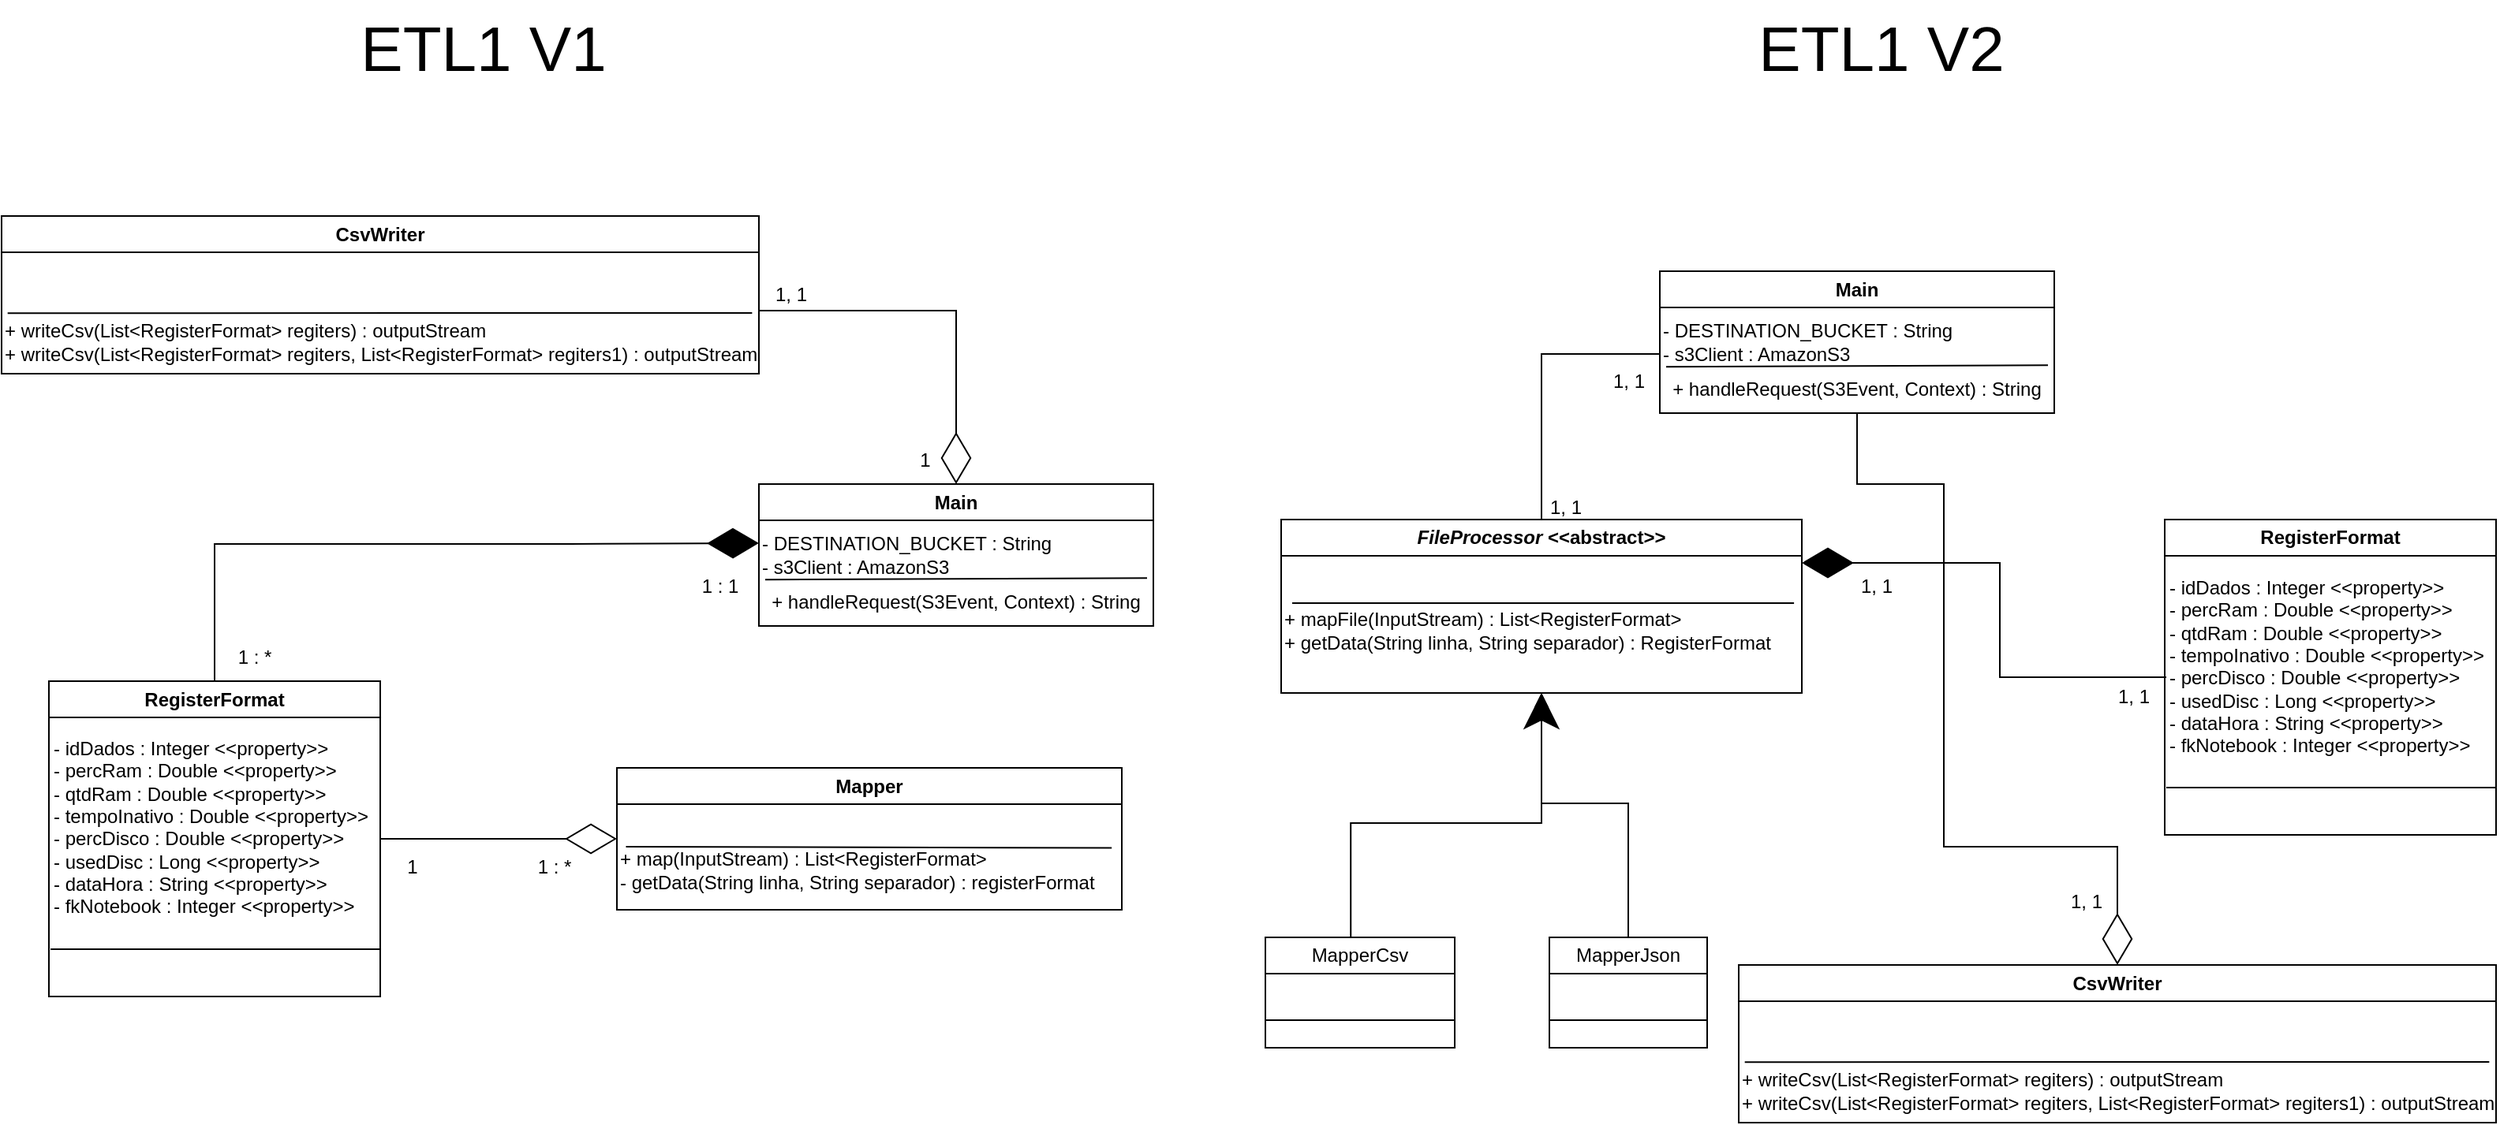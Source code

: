 <mxfile version="24.7.17">
  <diagram name="Página-1" id="_akdrKmpayyBJIgaAL4V">
    <mxGraphModel dx="2911" dy="751" grid="1" gridSize="10" guides="1" tooltips="1" connect="1" arrows="1" fold="1" page="1" pageScale="1" pageWidth="827" pageHeight="1169" math="0" shadow="0">
      <root>
        <mxCell id="0" />
        <mxCell id="1" parent="0" />
        <mxCell id="aQMZu2mOaEftilP4enl0-24" style="edgeStyle=orthogonalEdgeStyle;rounded=0;orthogonalLoop=1;jettySize=auto;html=1;entryX=0.5;entryY=0;entryDx=0;entryDy=0;endArrow=diamondThin;endFill=0;endSize=30;" parent="1" source="aQMZu2mOaEftilP4enl0-1" target="aQMZu2mOaEftilP4enl0-2" edge="1">
          <mxGeometry relative="1" as="geometry">
            <Array as="points">
              <mxPoint x="-1000" y="300" />
            </Array>
          </mxGeometry>
        </mxCell>
        <mxCell id="aQMZu2mOaEftilP4enl0-1" value="CsvWriter" style="swimlane;whiteSpace=wrap;html=1;" parent="1" vertex="1">
          <mxGeometry x="-1605" y="240" width="480" height="100" as="geometry" />
        </mxCell>
        <mxCell id="aQMZu2mOaEftilP4enl0-15" value="+ writeCsv(List&amp;lt;RegisterFormat&amp;gt; regiters) : outputStream&lt;div&gt;+ writeCsv(List&amp;lt;RegisterFormat&amp;gt; regiters,&amp;nbsp;&lt;span style=&quot;background-color: initial;&quot;&gt;List&amp;lt;RegisterFormat&amp;gt; regiters1&lt;/span&gt;&lt;span style=&quot;background-color: initial;&quot;&gt;) : outputStream&lt;/span&gt;&lt;/div&gt;" style="text;html=1;align=left;verticalAlign=middle;whiteSpace=wrap;rounded=0;" parent="aQMZu2mOaEftilP4enl0-1" vertex="1">
          <mxGeometry y="60" width="480" height="40" as="geometry" />
        </mxCell>
        <mxCell id="aQMZu2mOaEftilP4enl0-16" value="" style="endArrow=none;html=1;rounded=0;exitX=0.008;exitY=0.04;exitDx=0;exitDy=0;exitPerimeter=0;entryX=0.991;entryY=0.037;entryDx=0;entryDy=0;entryPerimeter=0;" parent="aQMZu2mOaEftilP4enl0-1" source="aQMZu2mOaEftilP4enl0-15" target="aQMZu2mOaEftilP4enl0-15" edge="1">
          <mxGeometry width="50" height="50" relative="1" as="geometry">
            <mxPoint x="260" y="160" as="sourcePoint" />
            <mxPoint x="310" y="110" as="targetPoint" />
          </mxGeometry>
        </mxCell>
        <mxCell id="aQMZu2mOaEftilP4enl0-2" value="Main" style="swimlane;whiteSpace=wrap;html=1;" parent="1" vertex="1">
          <mxGeometry x="-1125" y="410" width="250" height="90" as="geometry" />
        </mxCell>
        <mxCell id="aQMZu2mOaEftilP4enl0-17" value="- DESTINATION_BUCKET : String&lt;div&gt;- s3Client : AmazonS3&lt;/div&gt;" style="text;html=1;align=left;verticalAlign=middle;whiteSpace=wrap;rounded=0;" parent="aQMZu2mOaEftilP4enl0-2" vertex="1">
          <mxGeometry y="30" width="250" height="30" as="geometry" />
        </mxCell>
        <mxCell id="aQMZu2mOaEftilP4enl0-18" value="" style="endArrow=none;html=1;rounded=0;entryX=0.984;entryY=0.986;entryDx=0;entryDy=0;entryPerimeter=0;exitX=0.016;exitY=1.021;exitDx=0;exitDy=0;exitPerimeter=0;" parent="aQMZu2mOaEftilP4enl0-2" source="aQMZu2mOaEftilP4enl0-17" target="aQMZu2mOaEftilP4enl0-17" edge="1">
          <mxGeometry width="50" height="50" relative="1" as="geometry">
            <mxPoint x="10" y="66" as="sourcePoint" />
            <mxPoint x="-10" y="-30" as="targetPoint" />
          </mxGeometry>
        </mxCell>
        <mxCell id="aQMZu2mOaEftilP4enl0-19" value="+ handleRequest(S3Event, Context) : String" style="text;html=1;align=center;verticalAlign=middle;whiteSpace=wrap;rounded=0;" parent="aQMZu2mOaEftilP4enl0-2" vertex="1">
          <mxGeometry y="60" width="250" height="30" as="geometry" />
        </mxCell>
        <mxCell id="aQMZu2mOaEftilP4enl0-3" value="Mapper" style="swimlane;whiteSpace=wrap;html=1;" parent="1" vertex="1">
          <mxGeometry x="-1215" y="590" width="320" height="90" as="geometry" />
        </mxCell>
        <mxCell id="aQMZu2mOaEftilP4enl0-20" value="+ map(InputStream) : List&amp;lt;RegisterFormat&amp;gt;&lt;div&gt;- getData(String linha, String separador) : registerFormat&lt;/div&gt;" style="text;html=1;align=left;verticalAlign=middle;whiteSpace=wrap;rounded=0;" parent="aQMZu2mOaEftilP4enl0-3" vertex="1">
          <mxGeometry y="50" width="320" height="30" as="geometry" />
        </mxCell>
        <mxCell id="aQMZu2mOaEftilP4enl0-21" value="" style="endArrow=none;html=1;rounded=0;exitX=0.018;exitY=0;exitDx=0;exitDy=0;exitPerimeter=0;entryX=0.98;entryY=0.027;entryDx=0;entryDy=0;entryPerimeter=0;" parent="aQMZu2mOaEftilP4enl0-3" source="aQMZu2mOaEftilP4enl0-20" target="aQMZu2mOaEftilP4enl0-20" edge="1">
          <mxGeometry width="50" height="50" relative="1" as="geometry">
            <mxPoint x="30" y="90" as="sourcePoint" />
            <mxPoint x="80" y="40" as="targetPoint" />
          </mxGeometry>
        </mxCell>
        <mxCell id="aQMZu2mOaEftilP4enl0-29" style="edgeStyle=orthogonalEdgeStyle;rounded=0;orthogonalLoop=1;jettySize=auto;html=1;entryX=0;entryY=0.25;entryDx=0;entryDy=0;endArrow=diamondThin;endFill=1;endSize=30;" parent="1" source="aQMZu2mOaEftilP4enl0-4" target="aQMZu2mOaEftilP4enl0-17" edge="1">
          <mxGeometry relative="1" as="geometry">
            <Array as="points">
              <mxPoint x="-1470" y="448" />
              <mxPoint x="-1245" y="448" />
            </Array>
          </mxGeometry>
        </mxCell>
        <mxCell id="aQMZu2mOaEftilP4enl0-4" value="RegisterFormat" style="swimlane;whiteSpace=wrap;html=1;" parent="1" vertex="1">
          <mxGeometry x="-1575" y="535" width="210" height="200" as="geometry" />
        </mxCell>
        <mxCell id="aQMZu2mOaEftilP4enl0-9" value="- idDados : Integer &amp;lt;&amp;lt;property&amp;gt;&amp;gt;&lt;div&gt;- percRam : Double &amp;lt;&amp;lt;property&amp;gt;&amp;gt;&lt;/div&gt;&lt;div&gt;- qtdRam : Double &amp;lt;&amp;lt;property&amp;gt;&amp;gt;&lt;br&gt;&lt;/div&gt;&lt;div&gt;- tempoInativo : Double &amp;lt;&amp;lt;property&amp;gt;&amp;gt;&lt;br&gt;&lt;/div&gt;&lt;div&gt;- percDisco : Double &amp;lt;&amp;lt;property&amp;gt;&amp;gt;&lt;br&gt;&lt;/div&gt;&lt;div&gt;- usedDisc : Long &amp;lt;&amp;lt;property&amp;gt;&amp;gt;&lt;br&gt;&lt;/div&gt;&lt;div&gt;- dataHora : String &amp;lt;&amp;lt;property&amp;gt;&amp;gt;&lt;br&gt;&lt;/div&gt;&lt;div&gt;- fkNotebook : Integer &amp;lt;&amp;lt;property&amp;gt;&amp;gt;&lt;br&gt;&lt;/div&gt;&lt;div&gt;&lt;br&gt;&lt;/div&gt;" style="text;html=1;align=left;verticalAlign=middle;whiteSpace=wrap;rounded=0;" parent="aQMZu2mOaEftilP4enl0-4" vertex="1">
          <mxGeometry x="1" y="30" width="209" height="140" as="geometry" />
        </mxCell>
        <mxCell id="aQMZu2mOaEftilP4enl0-14" value="" style="endArrow=none;html=1;rounded=0;entryX=1;entryY=1;entryDx=0;entryDy=0;exitX=0;exitY=1;exitDx=0;exitDy=0;" parent="aQMZu2mOaEftilP4enl0-4" source="aQMZu2mOaEftilP4enl0-9" target="aQMZu2mOaEftilP4enl0-9" edge="1">
          <mxGeometry width="50" height="50" relative="1" as="geometry">
            <mxPoint x="-70" y="150" as="sourcePoint" />
            <mxPoint x="-20" y="100" as="targetPoint" />
          </mxGeometry>
        </mxCell>
        <mxCell id="aQMZu2mOaEftilP4enl0-23" style="edgeStyle=orthogonalEdgeStyle;rounded=0;orthogonalLoop=1;jettySize=auto;html=1;entryX=0;entryY=0.5;entryDx=0;entryDy=0;endSize=30;endArrow=diamondThin;endFill=0;" parent="1" source="aQMZu2mOaEftilP4enl0-9" target="aQMZu2mOaEftilP4enl0-3" edge="1">
          <mxGeometry relative="1" as="geometry" />
        </mxCell>
        <mxCell id="aQMZu2mOaEftilP4enl0-26" value="1 : 1" style="text;html=1;align=center;verticalAlign=middle;resizable=0;points=[];autosize=1;strokeColor=none;fillColor=none;" parent="1" vertex="1">
          <mxGeometry x="-1175" y="460" width="50" height="30" as="geometry" />
        </mxCell>
        <mxCell id="aQMZu2mOaEftilP4enl0-27" value="1 : *" style="text;html=1;align=center;verticalAlign=middle;resizable=0;points=[];autosize=1;strokeColor=none;fillColor=none;" parent="1" vertex="1">
          <mxGeometry x="-1465" y="505" width="40" height="30" as="geometry" />
        </mxCell>
        <mxCell id="aQMZu2mOaEftilP4enl0-28" value="1 : *" style="text;html=1;align=center;verticalAlign=middle;resizable=0;points=[];autosize=1;strokeColor=none;fillColor=none;" parent="1" vertex="1">
          <mxGeometry x="-1275" y="638" width="40" height="30" as="geometry" />
        </mxCell>
        <mxCell id="aQMZu2mOaEftilP4enl0-30" value="1, 1" style="text;html=1;align=center;verticalAlign=middle;resizable=0;points=[];autosize=1;strokeColor=none;fillColor=none;" parent="1" vertex="1">
          <mxGeometry x="-1125" y="275" width="40" height="30" as="geometry" />
        </mxCell>
        <mxCell id="aQMZu2mOaEftilP4enl0-31" value="1" style="text;html=1;align=center;verticalAlign=middle;resizable=0;points=[];autosize=1;strokeColor=none;fillColor=none;" parent="1" vertex="1">
          <mxGeometry x="-1035" y="380" width="30" height="30" as="geometry" />
        </mxCell>
        <mxCell id="aQMZu2mOaEftilP4enl0-32" value="1" style="text;html=1;align=center;verticalAlign=middle;resizable=0;points=[];autosize=1;strokeColor=none;fillColor=none;" parent="1" vertex="1">
          <mxGeometry x="-1360" y="638" width="30" height="30" as="geometry" />
        </mxCell>
        <mxCell id="MLqJt1iYrNSnGifP5-06-23" value="&lt;font style=&quot;font-size: 40px;&quot;&gt;ETL1 V1&lt;/font&gt;" style="text;html=1;align=center;verticalAlign=middle;resizable=0;points=[];autosize=1;strokeColor=none;fillColor=none;" parent="1" vertex="1">
          <mxGeometry x="-1390" y="103" width="180" height="60" as="geometry" />
        </mxCell>
        <mxCell id="MLqJt1iYrNSnGifP5-06-24" value="&lt;font style=&quot;font-size: 40px;&quot;&gt;ETL1 V2&lt;/font&gt;" style="text;html=1;align=center;verticalAlign=middle;resizable=0;points=[];autosize=1;strokeColor=none;fillColor=none;" parent="1" vertex="1">
          <mxGeometry x="-504" y="103" width="180" height="60" as="geometry" />
        </mxCell>
        <mxCell id="WYJk708Yxn9HrpWRio6A-21" style="edgeStyle=orthogonalEdgeStyle;rounded=0;orthogonalLoop=1;jettySize=auto;html=1;entryX=0;entryY=0.75;entryDx=0;entryDy=0;endArrow=none;endFill=0;" edge="1" parent="1" source="MLqJt1iYrNSnGifP5-06-25" target="WYJk708Yxn9HrpWRio6A-18">
          <mxGeometry relative="1" as="geometry" />
        </mxCell>
        <mxCell id="MLqJt1iYrNSnGifP5-06-25" value="&lt;i&gt;FileProcessor&lt;/i&gt; &amp;lt;&amp;lt;abstract&amp;gt;&amp;gt;" style="swimlane;whiteSpace=wrap;html=1;" parent="1" vertex="1">
          <mxGeometry x="-794" y="432.5" width="330" height="110" as="geometry" />
        </mxCell>
        <mxCell id="MLqJt1iYrNSnGifP5-06-26" value="+ mapFile(InputStream) : List&amp;lt;RegisterFormat&amp;gt;&lt;div&gt;+ getData(String linha, String separador) : RegisterFormat&lt;/div&gt;" style="text;html=1;align=left;verticalAlign=middle;resizable=0;points=[];autosize=1;strokeColor=none;fillColor=none;" parent="MLqJt1iYrNSnGifP5-06-25" vertex="1">
          <mxGeometry y="50" width="330" height="40" as="geometry" />
        </mxCell>
        <mxCell id="MLqJt1iYrNSnGifP5-06-27" value="" style="endArrow=none;html=1;rounded=0;entryX=0.985;entryY=0.075;entryDx=0;entryDy=0;entryPerimeter=0;" parent="MLqJt1iYrNSnGifP5-06-25" target="MLqJt1iYrNSnGifP5-06-26" edge="1">
          <mxGeometry width="50" height="50" relative="1" as="geometry">
            <mxPoint x="7" y="53" as="sourcePoint" />
            <mxPoint x="64" y="140" as="targetPoint" />
          </mxGeometry>
        </mxCell>
        <mxCell id="MLqJt1iYrNSnGifP5-06-29" style="edgeStyle=orthogonalEdgeStyle;rounded=0;orthogonalLoop=1;jettySize=auto;html=1;endSize=20;exitX=0.451;exitY=0;exitDx=0;exitDy=0;exitPerimeter=0;entryX=0.5;entryY=1;entryDx=0;entryDy=0;" parent="1" source="WYJk708Yxn9HrpWRio6A-2" target="MLqJt1iYrNSnGifP5-06-25" edge="1">
          <mxGeometry relative="1" as="geometry">
            <mxPoint x="-674" y="622.5" as="sourcePoint" />
            <mxPoint x="-524" y="512.5" as="targetPoint" />
          </mxGeometry>
        </mxCell>
        <mxCell id="WYJk708Yxn9HrpWRio6A-2" value="MapperCsv" style="swimlane;whiteSpace=wrap;html=1;fontStyle=0" vertex="1" parent="1">
          <mxGeometry x="-804" y="697.5" width="120" height="70" as="geometry" />
        </mxCell>
        <mxCell id="WYJk708Yxn9HrpWRio6A-8" style="edgeStyle=orthogonalEdgeStyle;rounded=0;orthogonalLoop=1;jettySize=auto;html=1;entryX=0.5;entryY=1;entryDx=0;entryDy=0;" edge="1" parent="1" source="WYJk708Yxn9HrpWRio6A-5" target="MLqJt1iYrNSnGifP5-06-25">
          <mxGeometry relative="1" as="geometry">
            <Array as="points">
              <mxPoint x="-574" y="612.5" />
              <mxPoint x="-629" y="612.5" />
            </Array>
          </mxGeometry>
        </mxCell>
        <mxCell id="WYJk708Yxn9HrpWRio6A-5" value="MapperJson" style="swimlane;whiteSpace=wrap;html=1;fontStyle=0" vertex="1" parent="1">
          <mxGeometry x="-624" y="697.5" width="100" height="70" as="geometry" />
        </mxCell>
        <mxCell id="WYJk708Yxn9HrpWRio6A-4" value="" style="endArrow=none;html=1;rounded=0;exitX=0;exitY=0.75;exitDx=0;exitDy=0;entryX=1;entryY=0.75;entryDx=0;entryDy=0;" edge="1" parent="1" source="WYJk708Yxn9HrpWRio6A-2" target="WYJk708Yxn9HrpWRio6A-2">
          <mxGeometry width="50" height="50" relative="1" as="geometry">
            <mxPoint x="-798.24" y="747.5" as="sourcePoint" />
            <mxPoint x="-490.4" y="748.31" as="targetPoint" />
          </mxGeometry>
        </mxCell>
        <mxCell id="WYJk708Yxn9HrpWRio6A-6" value="" style="endArrow=none;html=1;rounded=0;exitX=0;exitY=0.75;exitDx=0;exitDy=0;entryX=1;entryY=0.75;entryDx=0;entryDy=0;" edge="1" parent="1" source="WYJk708Yxn9HrpWRio6A-5" target="WYJk708Yxn9HrpWRio6A-5">
          <mxGeometry width="50" height="50" relative="1" as="geometry">
            <mxPoint x="-478.24" y="747.5" as="sourcePoint" />
            <mxPoint x="-170.4" y="748.31" as="targetPoint" />
          </mxGeometry>
        </mxCell>
        <mxCell id="WYJk708Yxn9HrpWRio6A-10" value="RegisterFormat" style="swimlane;whiteSpace=wrap;html=1;" vertex="1" parent="1">
          <mxGeometry x="-234" y="432.5" width="210" height="200" as="geometry" />
        </mxCell>
        <mxCell id="WYJk708Yxn9HrpWRio6A-11" value="- idDados : Integer &amp;lt;&amp;lt;property&amp;gt;&amp;gt;&lt;div&gt;- percRam : Double &amp;lt;&amp;lt;property&amp;gt;&amp;gt;&lt;/div&gt;&lt;div&gt;- qtdRam : Double &amp;lt;&amp;lt;property&amp;gt;&amp;gt;&lt;br&gt;&lt;/div&gt;&lt;div&gt;- tempoInativo : Double &amp;lt;&amp;lt;property&amp;gt;&amp;gt;&lt;br&gt;&lt;/div&gt;&lt;div&gt;- percDisco : Double &amp;lt;&amp;lt;property&amp;gt;&amp;gt;&lt;br&gt;&lt;/div&gt;&lt;div&gt;- usedDisc : Long &amp;lt;&amp;lt;property&amp;gt;&amp;gt;&lt;br&gt;&lt;/div&gt;&lt;div&gt;- dataHora : String &amp;lt;&amp;lt;property&amp;gt;&amp;gt;&lt;br&gt;&lt;/div&gt;&lt;div&gt;- fkNotebook : Integer &amp;lt;&amp;lt;property&amp;gt;&amp;gt;&lt;br&gt;&lt;/div&gt;&lt;div&gt;&lt;br&gt;&lt;/div&gt;" style="text;html=1;align=left;verticalAlign=middle;whiteSpace=wrap;rounded=0;" vertex="1" parent="WYJk708Yxn9HrpWRio6A-10">
          <mxGeometry x="1" y="30" width="209" height="140" as="geometry" />
        </mxCell>
        <mxCell id="WYJk708Yxn9HrpWRio6A-12" value="" style="endArrow=none;html=1;rounded=0;entryX=1;entryY=1;entryDx=0;entryDy=0;exitX=0;exitY=1;exitDx=0;exitDy=0;" edge="1" parent="WYJk708Yxn9HrpWRio6A-10" source="WYJk708Yxn9HrpWRio6A-11" target="WYJk708Yxn9HrpWRio6A-11">
          <mxGeometry width="50" height="50" relative="1" as="geometry">
            <mxPoint x="-70" y="150" as="sourcePoint" />
            <mxPoint x="-20" y="100" as="targetPoint" />
          </mxGeometry>
        </mxCell>
        <mxCell id="WYJk708Yxn9HrpWRio6A-13" style="edgeStyle=orthogonalEdgeStyle;rounded=0;orthogonalLoop=1;jettySize=auto;html=1;entryX=1;entryY=0.25;entryDx=0;entryDy=0;endSize=30;endArrow=diamondThin;endFill=1;" edge="1" parent="1" source="WYJk708Yxn9HrpWRio6A-11" target="MLqJt1iYrNSnGifP5-06-25">
          <mxGeometry relative="1" as="geometry">
            <mxPoint x="66" y="532.5" as="targetPoint" />
          </mxGeometry>
        </mxCell>
        <mxCell id="WYJk708Yxn9HrpWRio6A-14" value="1, 1" style="text;html=1;align=center;verticalAlign=middle;resizable=0;points=[];autosize=1;strokeColor=none;fillColor=none;" vertex="1" parent="1">
          <mxGeometry x="-437" y="460" width="40" height="30" as="geometry" />
        </mxCell>
        <mxCell id="WYJk708Yxn9HrpWRio6A-15" value="1, 1" style="text;html=1;align=center;verticalAlign=middle;resizable=0;points=[];autosize=1;strokeColor=none;fillColor=none;" vertex="1" parent="1">
          <mxGeometry x="-274" y="530" width="40" height="30" as="geometry" />
        </mxCell>
        <mxCell id="WYJk708Yxn9HrpWRio6A-17" value="Main" style="swimlane;whiteSpace=wrap;html=1;" vertex="1" parent="1">
          <mxGeometry x="-554" y="275" width="250" height="90" as="geometry" />
        </mxCell>
        <mxCell id="WYJk708Yxn9HrpWRio6A-18" value="- DESTINATION_BUCKET : String&lt;div&gt;- s3Client : AmazonS3&lt;/div&gt;" style="text;html=1;align=left;verticalAlign=middle;whiteSpace=wrap;rounded=0;" vertex="1" parent="WYJk708Yxn9HrpWRio6A-17">
          <mxGeometry y="30" width="250" height="30" as="geometry" />
        </mxCell>
        <mxCell id="WYJk708Yxn9HrpWRio6A-19" value="" style="endArrow=none;html=1;rounded=0;entryX=0.984;entryY=0.986;entryDx=0;entryDy=0;entryPerimeter=0;exitX=0.016;exitY=1.021;exitDx=0;exitDy=0;exitPerimeter=0;" edge="1" parent="WYJk708Yxn9HrpWRio6A-17" source="WYJk708Yxn9HrpWRio6A-18" target="WYJk708Yxn9HrpWRio6A-18">
          <mxGeometry width="50" height="50" relative="1" as="geometry">
            <mxPoint x="10" y="66" as="sourcePoint" />
            <mxPoint x="-10" y="-30" as="targetPoint" />
          </mxGeometry>
        </mxCell>
        <mxCell id="WYJk708Yxn9HrpWRio6A-20" value="+ handleRequest(S3Event, Context) : String" style="text;html=1;align=center;verticalAlign=middle;whiteSpace=wrap;rounded=0;" vertex="1" parent="WYJk708Yxn9HrpWRio6A-17">
          <mxGeometry y="60" width="250" height="30" as="geometry" />
        </mxCell>
        <mxCell id="WYJk708Yxn9HrpWRio6A-22" value="1, 1" style="text;html=1;align=center;verticalAlign=middle;resizable=0;points=[];autosize=1;strokeColor=none;fillColor=none;" vertex="1" parent="1">
          <mxGeometry x="-594" y="330" width="40" height="30" as="geometry" />
        </mxCell>
        <mxCell id="WYJk708Yxn9HrpWRio6A-23" value="1, 1" style="text;html=1;align=center;verticalAlign=middle;resizable=0;points=[];autosize=1;strokeColor=none;fillColor=none;" vertex="1" parent="1">
          <mxGeometry x="-634" y="410" width="40" height="30" as="geometry" />
        </mxCell>
        <mxCell id="WYJk708Yxn9HrpWRio6A-24" value="CsvWriter" style="swimlane;whiteSpace=wrap;html=1;" vertex="1" parent="1">
          <mxGeometry x="-504" y="715" width="480" height="100" as="geometry" />
        </mxCell>
        <mxCell id="WYJk708Yxn9HrpWRio6A-25" value="+ writeCsv(List&amp;lt;RegisterFormat&amp;gt; regiters) : outputStream&lt;div&gt;+ writeCsv(List&amp;lt;RegisterFormat&amp;gt; regiters,&amp;nbsp;&lt;span style=&quot;background-color: initial;&quot;&gt;List&amp;lt;RegisterFormat&amp;gt; regiters1&lt;/span&gt;&lt;span style=&quot;background-color: initial;&quot;&gt;) : outputStream&lt;/span&gt;&lt;/div&gt;" style="text;html=1;align=left;verticalAlign=middle;whiteSpace=wrap;rounded=0;" vertex="1" parent="WYJk708Yxn9HrpWRio6A-24">
          <mxGeometry y="60" width="480" height="40" as="geometry" />
        </mxCell>
        <mxCell id="WYJk708Yxn9HrpWRio6A-26" value="" style="endArrow=none;html=1;rounded=0;exitX=0.008;exitY=0.04;exitDx=0;exitDy=0;exitPerimeter=0;entryX=0.991;entryY=0.037;entryDx=0;entryDy=0;entryPerimeter=0;" edge="1" parent="WYJk708Yxn9HrpWRio6A-24" source="WYJk708Yxn9HrpWRio6A-25" target="WYJk708Yxn9HrpWRio6A-25">
          <mxGeometry width="50" height="50" relative="1" as="geometry">
            <mxPoint x="260" y="160" as="sourcePoint" />
            <mxPoint x="310" y="110" as="targetPoint" />
          </mxGeometry>
        </mxCell>
        <mxCell id="WYJk708Yxn9HrpWRio6A-27" style="edgeStyle=orthogonalEdgeStyle;rounded=0;orthogonalLoop=1;jettySize=auto;html=1;entryX=0.5;entryY=0;entryDx=0;entryDy=0;endArrow=diamondThin;endFill=0;endSize=30;exitX=0.5;exitY=1;exitDx=0;exitDy=0;" edge="1" parent="1" source="WYJk708Yxn9HrpWRio6A-20" target="WYJk708Yxn9HrpWRio6A-24">
          <mxGeometry relative="1" as="geometry">
            <Array as="points">
              <mxPoint x="-429" y="410" />
              <mxPoint x="-374" y="410" />
              <mxPoint x="-374" y="640" />
              <mxPoint x="-264" y="640" />
            </Array>
            <mxPoint x="-367" y="685" as="sourcePoint" />
            <mxPoint x="-367" y="860" as="targetPoint" />
          </mxGeometry>
        </mxCell>
        <mxCell id="WYJk708Yxn9HrpWRio6A-28" value="1, 1" style="text;html=1;align=center;verticalAlign=middle;resizable=0;points=[];autosize=1;strokeColor=none;fillColor=none;" vertex="1" parent="1">
          <mxGeometry x="-304" y="660" width="40" height="30" as="geometry" />
        </mxCell>
      </root>
    </mxGraphModel>
  </diagram>
</mxfile>
